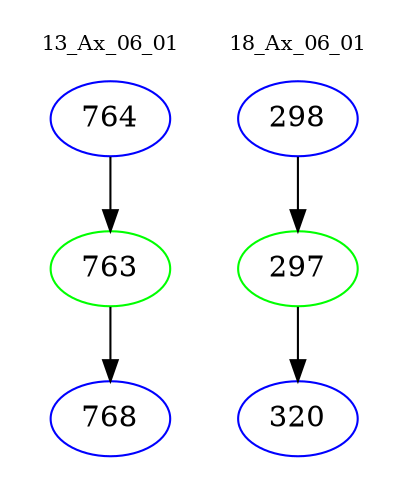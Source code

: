 digraph{
subgraph cluster_0 {
color = white
label = "13_Ax_06_01";
fontsize=10;
T0_764 [label="764", color="blue"]
T0_764 -> T0_763 [color="black"]
T0_763 [label="763", color="green"]
T0_763 -> T0_768 [color="black"]
T0_768 [label="768", color="blue"]
}
subgraph cluster_1 {
color = white
label = "18_Ax_06_01";
fontsize=10;
T1_298 [label="298", color="blue"]
T1_298 -> T1_297 [color="black"]
T1_297 [label="297", color="green"]
T1_297 -> T1_320 [color="black"]
T1_320 [label="320", color="blue"]
}
}
